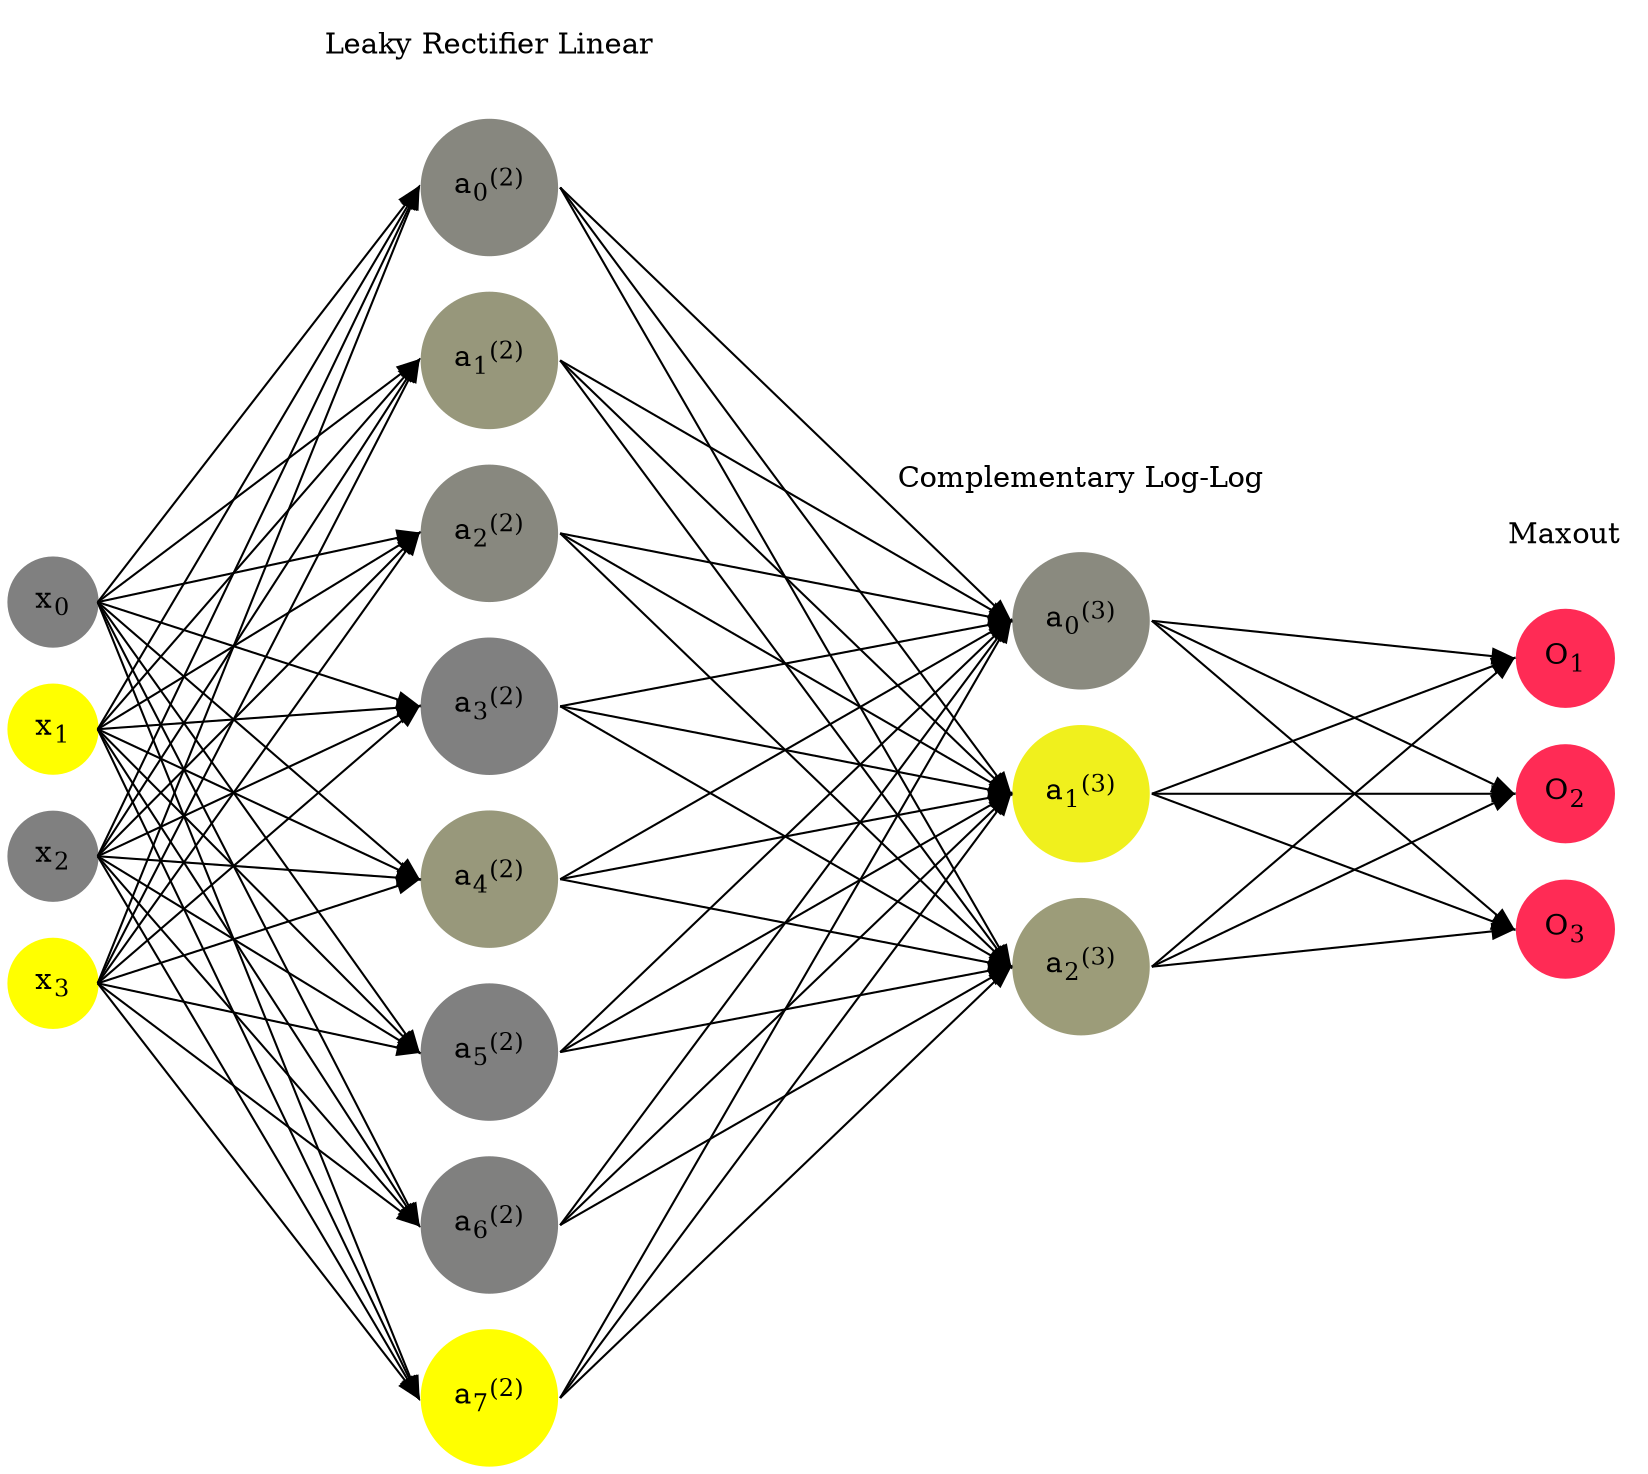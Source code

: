 digraph G {
	rankdir = LR;
	splines=false;
	edge[style=invis];
	ranksep= 1.4;
	{
	node [shape=circle, color="0.1667, 0.0, 0.5", style=filled, fillcolor="0.1667, 0.0, 0.5"];
	x0 [label=<x<sub>0</sub>>];
	}
	{
	node [shape=circle, color="0.1667, 1.0, 1.0", style=filled, fillcolor="0.1667, 1.0, 1.0"];
	x1 [label=<x<sub>1</sub>>];
	}
	{
	node [shape=circle, color="0.1667, 0.0, 0.5", style=filled, fillcolor="0.1667, 0.0, 0.5"];
	x2 [label=<x<sub>2</sub>>];
	}
	{
	node [shape=circle, color="0.1667, 1.0, 1.0", style=filled, fillcolor="0.1667, 1.0, 1.0"];
	x3 [label=<x<sub>3</sub>>];
	}
	{
	node [shape=circle, color="0.1667, 0.060095, 0.530048", style=filled, fillcolor="0.1667, 0.060095, 0.530048"];
	a02 [label=<a<sub>0</sub><sup>(2)</sup>>];
	}
	{
	node [shape=circle, color="0.1667, 0.181845, 0.590922", style=filled, fillcolor="0.1667, 0.181845, 0.590922"];
	a12 [label=<a<sub>1</sub><sup>(2)</sup>>];
	}
	{
	node [shape=circle, color="0.1667, 0.068341, 0.534171", style=filled, fillcolor="0.1667, 0.068341, 0.534171"];
	a22 [label=<a<sub>2</sub><sup>(2)</sup>>];
	}
	{
	node [shape=circle, color="0.1667, 0.000603, 0.500302", style=filled, fillcolor="0.1667, 0.000603, 0.500302"];
	a32 [label=<a<sub>3</sub><sup>(2)</sup>>];
	}
	{
	node [shape=circle, color="0.1667, 0.192114, 0.596057", style=filled, fillcolor="0.1667, 0.192114, 0.596057"];
	a42 [label=<a<sub>4</sub><sup>(2)</sup>>];
	}
	{
	node [shape=circle, color="0.1667, 0.000103, 0.500052", style=filled, fillcolor="0.1667, 0.000103, 0.500052"];
	a52 [label=<a<sub>5</sub><sup>(2)</sup>>];
	}
	{
	node [shape=circle, color="0.1667, 0.000368, 0.500184", style=filled, fillcolor="0.1667, 0.000368, 0.500184"];
	a62 [label=<a<sub>6</sub><sup>(2)</sup>>];
	}
	{
	node [shape=circle, color="0.1667, 1.559486, 1.279743", style=filled, fillcolor="0.1667, 1.559486, 1.279743"];
	a72 [label=<a<sub>7</sub><sup>(2)</sup>>];
	}
	{
	node [shape=circle, color="0.1667, 0.081731, 0.540865", style=filled, fillcolor="0.1667, 0.081731, 0.540865"];
	a03 [label=<a<sub>0</sub><sup>(3)</sup>>];
	}
	{
	node [shape=circle, color="0.1667, 0.877448, 0.938724", style=filled, fillcolor="0.1667, 0.877448, 0.938724"];
	a13 [label=<a<sub>1</sub><sup>(3)</sup>>];
	}
	{
	node [shape=circle, color="0.1667, 0.225561, 0.612781", style=filled, fillcolor="0.1667, 0.225561, 0.612781"];
	a23 [label=<a<sub>2</sub><sup>(3)</sup>>];
	}
	{
	node [shape=circle, color="0.9667, 0.83, 1.0", style=filled, fillcolor="0.9667, 0.83, 1.0"];
	O1 [label=<O<sub>1</sub>>];
	}
	{
	node [shape=circle, color="0.9667, 0.83, 1.0", style=filled, fillcolor="0.9667, 0.83, 1.0"];
	O2 [label=<O<sub>2</sub>>];
	}
	{
	node [shape=circle, color="0.9667, 0.83, 1.0", style=filled, fillcolor="0.9667, 0.83, 1.0"];
	O3 [label=<O<sub>3</sub>>];
	}
	{
	rank=same;
	x0->x1->x2->x3;
	}
	{
	rank=same;
	a02->a12->a22->a32->a42->a52->a62->a72;
	}
	{
	rank=same;
	a03->a13->a23;
	}
	{
	rank=same;
	O1->O2->O3;
	}
	l1 [shape=plaintext,label="Leaky Rectifier Linear"];
	l1->a02;
	{rank=same; l1;a02};
	l2 [shape=plaintext,label="Complementary Log-Log"];
	l2->a03;
	{rank=same; l2;a03};
	l3 [shape=plaintext,label="Maxout"];
	l3->O1;
	{rank=same; l3;O1};
edge[style=solid, tailport=e, headport=w];
	{x0;x1;x2;x3} -> {a02;a12;a22;a32;a42;a52;a62;a72};
	{a02;a12;a22;a32;a42;a52;a62;a72} -> {a03;a13;a23};
	{a03;a13;a23} -> {O1,O2,O3};
}